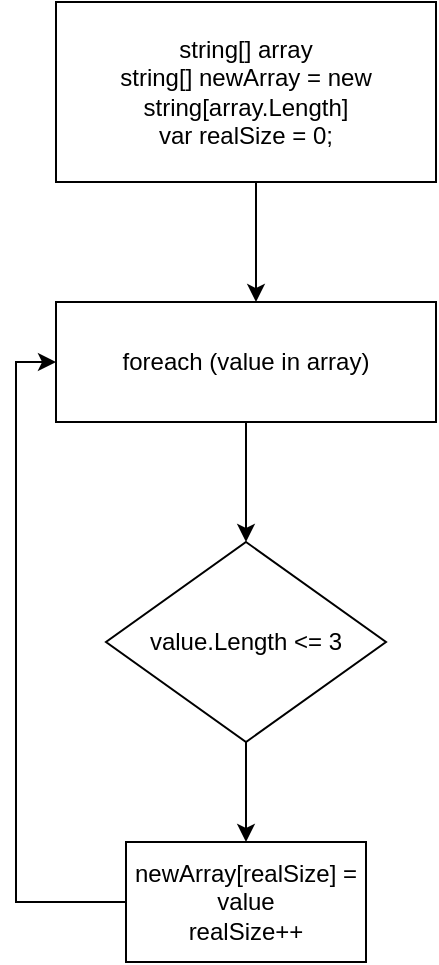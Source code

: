<mxfile version="16.2.6" type="device"><diagram id="C5RBs43oDa-KdzZeNtuy" name="Page-1"><mxGraphModel dx="1038" dy="551" grid="1" gridSize="10" guides="1" tooltips="1" connect="1" arrows="1" fold="1" page="1" pageScale="1" pageWidth="827" pageHeight="1169" math="0" shadow="0"><root><mxCell id="WIyWlLk6GJQsqaUBKTNV-0"/><mxCell id="WIyWlLk6GJQsqaUBKTNV-1" parent="WIyWlLk6GJQsqaUBKTNV-0"/><mxCell id="3_eT4-nSsoZj2GUDO4tW-1" style="edgeStyle=orthogonalEdgeStyle;rounded=0;orthogonalLoop=1;jettySize=auto;html=1;exitX=0.25;exitY=1;exitDx=0;exitDy=0;" edge="1" parent="WIyWlLk6GJQsqaUBKTNV-1" source="3_eT4-nSsoZj2GUDO4tW-0"><mxGeometry relative="1" as="geometry"><mxPoint x="410" y="200" as="targetPoint"/><Array as="points"><mxPoint x="410" y="110"/><mxPoint x="410" y="190"/></Array></mxGeometry></mxCell><mxCell id="3_eT4-nSsoZj2GUDO4tW-0" value="string[] array&lt;br&gt;string[] newArray = new string[array.Length]&lt;br&gt;var realSize = 0;" style="rounded=0;whiteSpace=wrap;html=1;" vertex="1" parent="WIyWlLk6GJQsqaUBKTNV-1"><mxGeometry x="310" y="50" width="190" height="90" as="geometry"/></mxCell><mxCell id="3_eT4-nSsoZj2GUDO4tW-6" value="" style="edgeStyle=orthogonalEdgeStyle;rounded=0;orthogonalLoop=1;jettySize=auto;html=1;" edge="1" parent="WIyWlLk6GJQsqaUBKTNV-1" source="3_eT4-nSsoZj2GUDO4tW-2" target="3_eT4-nSsoZj2GUDO4tW-3"><mxGeometry relative="1" as="geometry"/></mxCell><mxCell id="3_eT4-nSsoZj2GUDO4tW-2" value="foreach (value in array)" style="rounded=0;whiteSpace=wrap;html=1;" vertex="1" parent="WIyWlLk6GJQsqaUBKTNV-1"><mxGeometry x="310" y="200" width="190" height="60" as="geometry"/></mxCell><mxCell id="3_eT4-nSsoZj2GUDO4tW-5" value="" style="edgeStyle=orthogonalEdgeStyle;rounded=0;orthogonalLoop=1;jettySize=auto;html=1;" edge="1" parent="WIyWlLk6GJQsqaUBKTNV-1" source="3_eT4-nSsoZj2GUDO4tW-3" target="3_eT4-nSsoZj2GUDO4tW-4"><mxGeometry relative="1" as="geometry"/></mxCell><mxCell id="3_eT4-nSsoZj2GUDO4tW-3" value="value.Length &amp;lt;= 3" style="rhombus;whiteSpace=wrap;html=1;" vertex="1" parent="WIyWlLk6GJQsqaUBKTNV-1"><mxGeometry x="335" y="320" width="140" height="100" as="geometry"/></mxCell><mxCell id="3_eT4-nSsoZj2GUDO4tW-7" style="edgeStyle=orthogonalEdgeStyle;rounded=0;orthogonalLoop=1;jettySize=auto;html=1;exitX=0;exitY=0.5;exitDx=0;exitDy=0;entryX=0;entryY=0.5;entryDx=0;entryDy=0;" edge="1" parent="WIyWlLk6GJQsqaUBKTNV-1" source="3_eT4-nSsoZj2GUDO4tW-4" target="3_eT4-nSsoZj2GUDO4tW-2"><mxGeometry relative="1" as="geometry"/></mxCell><mxCell id="3_eT4-nSsoZj2GUDO4tW-4" value="newArray[realSize] = value&lt;br&gt;realSize++" style="whiteSpace=wrap;html=1;" vertex="1" parent="WIyWlLk6GJQsqaUBKTNV-1"><mxGeometry x="345" y="470" width="120" height="60" as="geometry"/></mxCell></root></mxGraphModel></diagram></mxfile>
